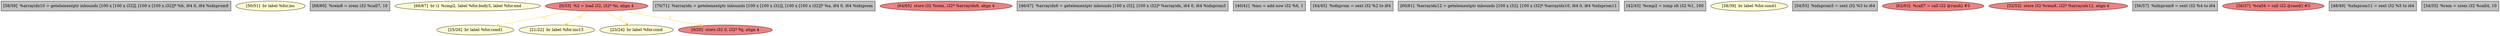 
digraph G {


node1684 [fillcolor=grey,label="[58/59]  %arrayidx10 = getelementptr inbounds [100 x [100 x i32]], [100 x [100 x i32]]* %b, i64 0, i64 %idxprom9",shape=rectangle,style=filled ]
node1683 [fillcolor=lemonchiffon,label="[50/51]  br label %for.inc",shape=ellipse,style=filled ]
node1681 [fillcolor=grey,label="[68/69]  %rem8 = srem i32 %call7, 10",shape=rectangle,style=filled ]
node1680 [fillcolor=lemonchiffon,label="[66/67]  br i1 %cmp2, label %for.body3, label %for.end",shape=ellipse,style=filled ]
node1679 [fillcolor=lemonchiffon,label="[25/26]  br label %for.cond1",shape=ellipse,style=filled ]
node1678 [fillcolor=grey,label="[70/71]  %arrayidx = getelementptr inbounds [100 x [100 x i32]], [100 x [100 x i32]]* %a, i64 0, i64 %idxprom",shape=rectangle,style=filled ]
node1677 [fillcolor=lightcoral,label="[64/65]  store i32 %rem, i32* %arrayidx6, align 4",shape=ellipse,style=filled ]
node1682 [fillcolor=lemonchiffon,label="[21/22]  br label %for.inc13",shape=ellipse,style=filled ]
node1664 [fillcolor=grey,label="[46/47]  %arrayidx6 = getelementptr inbounds [100 x i32], [100 x i32]* %arrayidx, i64 0, i64 %idxprom5",shape=rectangle,style=filled ]
node1661 [fillcolor=grey,label="[40/41]  %inc = add nsw i32 %6, 1",shape=rectangle,style=filled ]
node1663 [fillcolor=grey,label="[44/45]  %idxprom = sext i32 %2 to i64",shape=rectangle,style=filled ]
node1671 [fillcolor=grey,label="[60/61]  %arrayidx12 = getelementptr inbounds [100 x i32], [100 x i32]* %arrayidx10, i64 0, i64 %idxprom11",shape=rectangle,style=filled ]
node1662 [fillcolor=grey,label="[42/43]  %cmp2 = icmp slt i32 %1, 100",shape=rectangle,style=filled ]
node1673 [fillcolor=lemonchiffon,label="[38/39]  br label %for.cond1",shape=ellipse,style=filled ]
node1666 [fillcolor=grey,label="[54/55]  %idxprom5 = sext i32 %3 to i64",shape=rectangle,style=filled ]
node1676 [fillcolor=lightcoral,label="[62/63]  %call7 = call i32 @rand() #3",shape=ellipse,style=filled ]
node1667 [fillcolor=lightcoral,label="[52/53]  store i32 %rem8, i32* %arrayidx12, align 4",shape=ellipse,style=filled ]
node1668 [fillcolor=grey,label="[56/57]  %idxprom9 = sext i32 %4 to i64",shape=rectangle,style=filled ]
node1670 [fillcolor=lightcoral,label="[36/37]  %call4 = call i32 @rand() #3",shape=ellipse,style=filled ]
node1665 [fillcolor=grey,label="[48/49]  %idxprom11 = sext i32 %5 to i64",shape=rectangle,style=filled ]
node1669 [fillcolor=grey,label="[34/35]  %rem = srem i32 %call4, 10",shape=rectangle,style=filled ]
node1674 [fillcolor=lemonchiffon,label="[23/24]  br label %for.cond",shape=ellipse,style=filled ]
node1672 [fillcolor=lightcoral,label="[9/20]  store i32 0, i32* %j, align 4",shape=ellipse,style=filled ]
node1675 [fillcolor=lightcoral,label="[0/33]  %2 = load i32, i32* %i, align 4",shape=ellipse,style=filled ]

node1675->node1672 [style=solid,color=gold,label="C",penwidth=1.0,fontcolor=gold ]
node1675->node1674 [style=solid,color=gold,label="C",penwidth=1.0,fontcolor=gold ]
node1675->node1679 [style=solid,color=gold,label="C",penwidth=1.0,fontcolor=gold ]
node1675->node1682 [style=solid,color=gold,label="C",penwidth=1.0,fontcolor=gold ]


}
